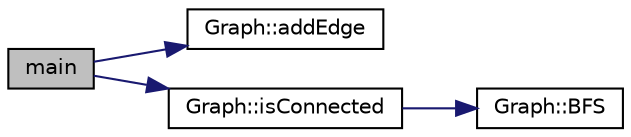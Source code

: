 digraph "main"
{
  edge [fontname="Helvetica",fontsize="10",labelfontname="Helvetica",labelfontsize="10"];
  node [fontname="Helvetica",fontsize="10",shape=record];
  rankdir="LR";
  Node1 [label="main",height=0.2,width=0.4,color="black", fillcolor="grey75", style="filled", fontcolor="black"];
  Node1 -> Node2 [color="midnightblue",fontsize="10",style="solid",fontname="Helvetica"];
  Node2 [label="Graph::addEdge",height=0.2,width=0.4,color="black", fillcolor="white", style="filled",URL="$classGraph.html#a8a3b5afce00f9d260b01c188fbe73f53"];
  Node1 -> Node3 [color="midnightblue",fontsize="10",style="solid",fontname="Helvetica"];
  Node3 [label="Graph::isConnected",height=0.2,width=0.4,color="black", fillcolor="white", style="filled",URL="$classGraph.html#add6f4a13a70d1b15f370db0bd4669b90"];
  Node3 -> Node4 [color="midnightblue",fontsize="10",style="solid",fontname="Helvetica"];
  Node4 [label="Graph::BFS",height=0.2,width=0.4,color="black", fillcolor="white", style="filled",URL="$classGraph.html#ace37a14bfa5c1c748fd233629f6c1ca3"];
}
